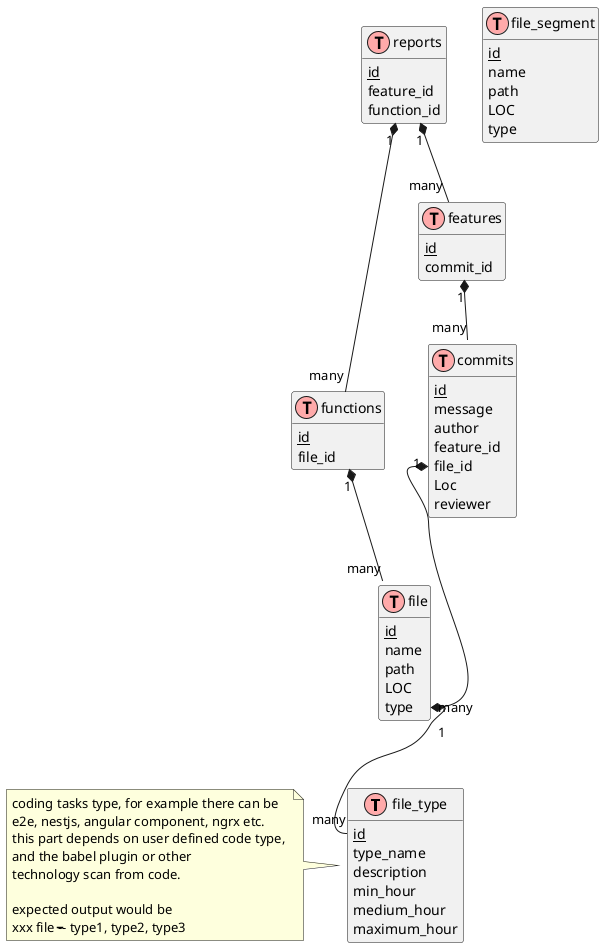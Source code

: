 @startuml
!define table(x) class x << (T,#FFAAAA) >>
!define primary_key(x) <u>x</u>
hide methods
hide stereotypes

table(file_type) {
  primary_key(id)
  type_name
  description
  min_hour
  medium_hour
  maximum_hour
}
note left
coding tasks type, for example there can be 
e2e, nestjs, angular component, ngrx etc.
this part depends on user defined code type, 
and the babel plugin or other 
technology scan from code. 

expected output would be 
xxx file ------ type1, type2, type3
end note

table(file_segment) {
  primary_key(id)
  name
  path
  LOC
  type
}

table(file) {
  primary_key(id)
  name
  path
  LOC
  type
}

table(commits) {
  primary_key(id)
  message
  author
  feature_id
  file_id
  Loc
  reviewer
}


table(features) {
  primary_key(id)
  commit_id
}


table(functions) {
  primary_key(id)
  file_id
}

table(reports) {
  primary_key(id)
  feature_id
  function_id
}


file::type "1" *-- "many" file_type::id
commits::file_id "1" *-- "many" file::type 

features "1" *-- "many" commits
functions "1" *-- "many" file

reports "1" *-- "many" features
reports "1" *-- "many" functions

@enduml